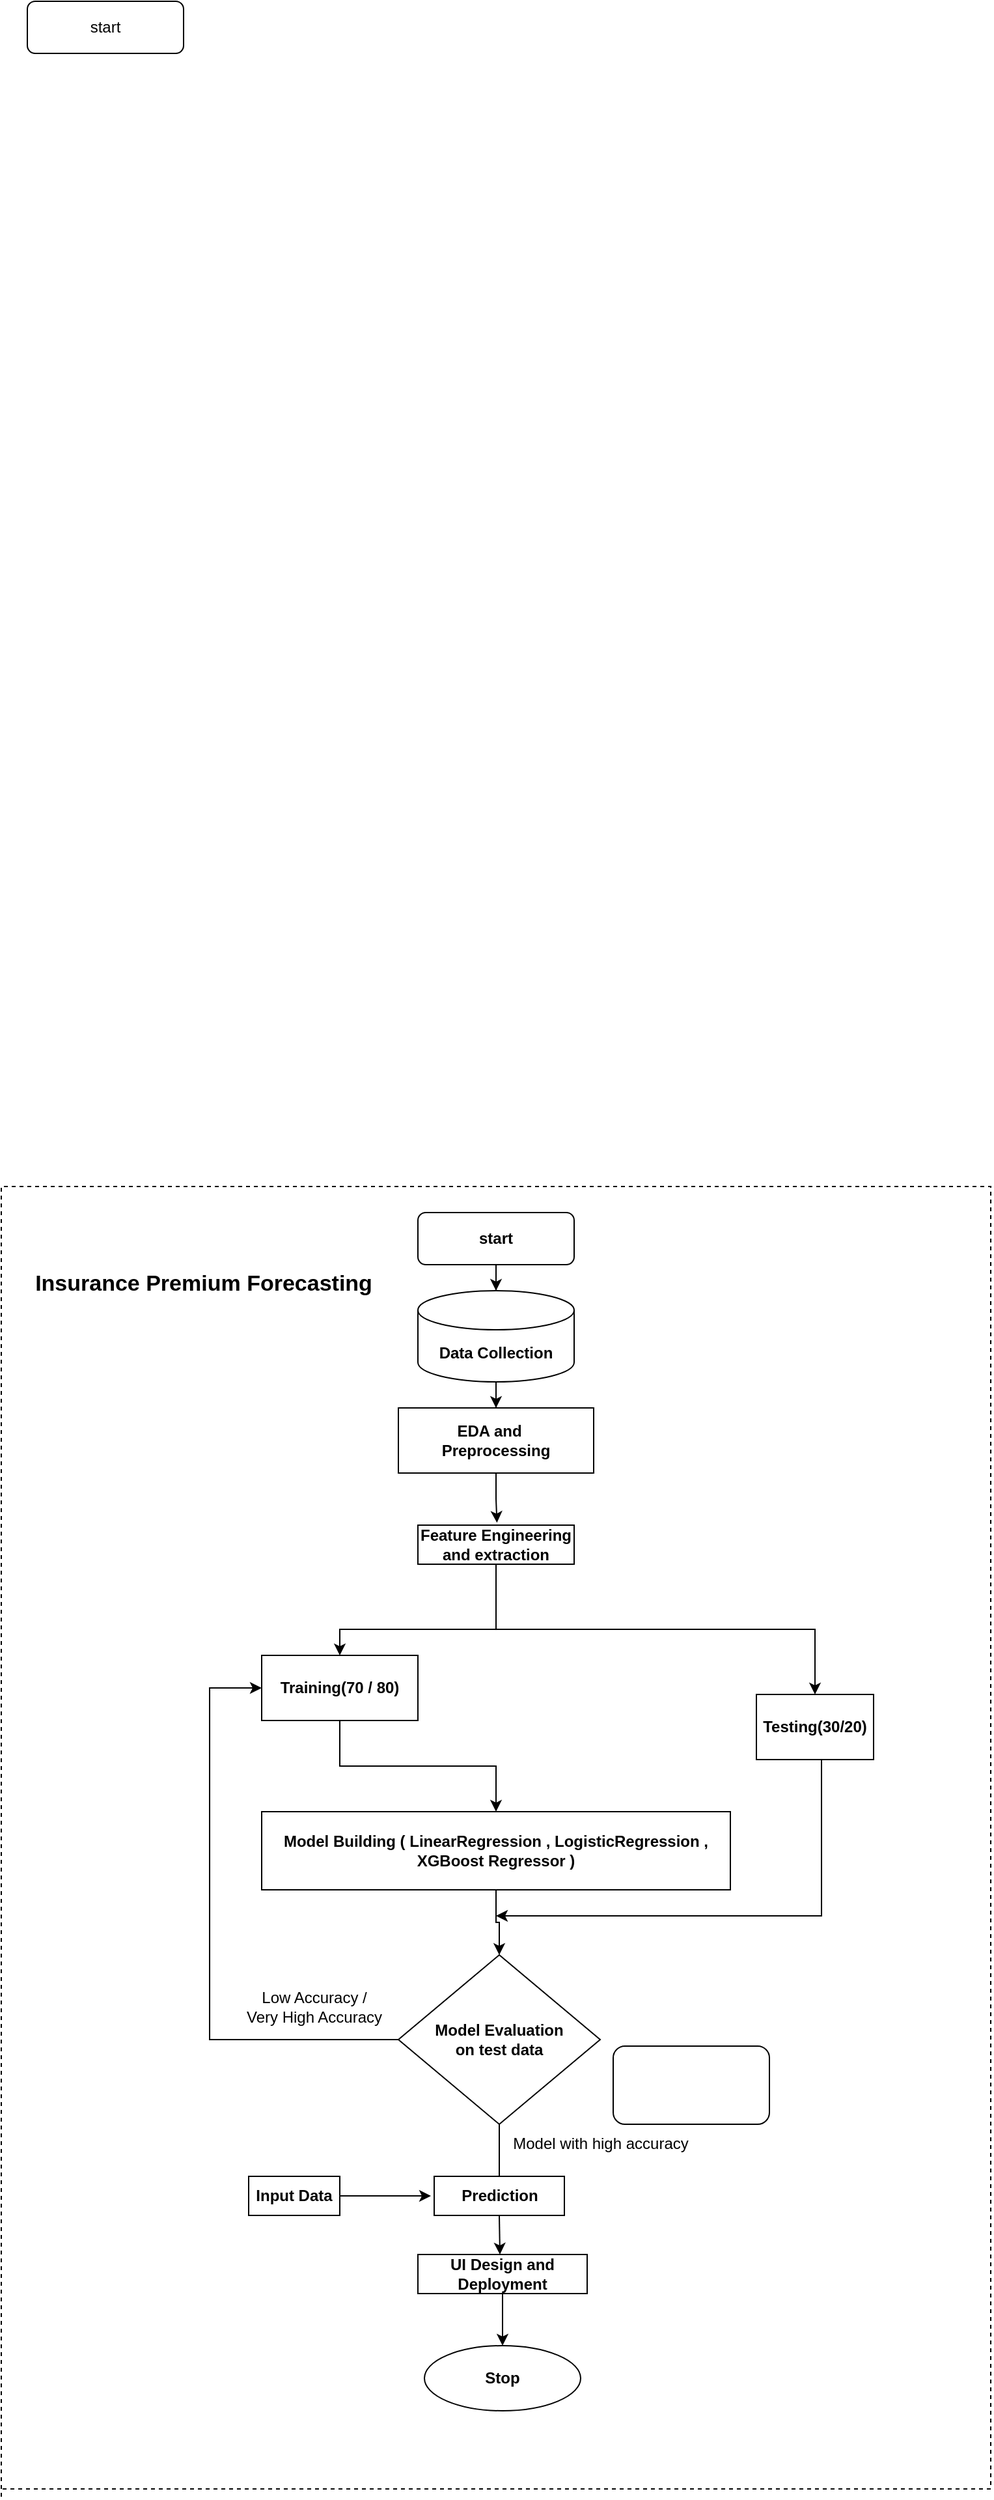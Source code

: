 <mxfile version="22.0.3" type="device">
  <diagram id="C5RBs43oDa-KdzZeNtuy" name="Page-1">
    <mxGraphModel dx="1137" dy="703" grid="1" gridSize="10" guides="1" tooltips="1" connect="1" arrows="1" fold="1" page="1" pageScale="1" pageWidth="827" pageHeight="1169" math="0" shadow="0">
      <root>
        <mxCell id="WIyWlLk6GJQsqaUBKTNV-0" />
        <mxCell id="WIyWlLk6GJQsqaUBKTNV-1" parent="WIyWlLk6GJQsqaUBKTNV-0" />
        <mxCell id="JnTwqojmw0CL8Mj9mbNn-37" value="start" style="rounded=1;whiteSpace=wrap;html=1;fontSize=12;glass=0;strokeWidth=1;shadow=0;" parent="WIyWlLk6GJQsqaUBKTNV-1" vertex="1">
          <mxGeometry x="180" y="10" width="120" height="40" as="geometry" />
        </mxCell>
        <mxCell id="JnTwqojmw0CL8Mj9mbNn-39" value="" style="edgeStyle=orthogonalEdgeStyle;rounded=0;orthogonalLoop=1;jettySize=auto;html=1;fontStyle=1" parent="WIyWlLk6GJQsqaUBKTNV-1" source="JnTwqojmw0CL8Mj9mbNn-40" target="JnTwqojmw0CL8Mj9mbNn-43" edge="1">
          <mxGeometry relative="1" as="geometry" />
        </mxCell>
        <mxCell id="JnTwqojmw0CL8Mj9mbNn-40" value="Data Collection&lt;br&gt;" style="shape=cylinder3;whiteSpace=wrap;html=1;boundedLbl=1;backgroundOutline=1;size=15;fontStyle=1" parent="WIyWlLk6GJQsqaUBKTNV-1" vertex="1">
          <mxGeometry x="480" y="1000" width="120" height="70" as="geometry" />
        </mxCell>
        <mxCell id="JnTwqojmw0CL8Mj9mbNn-41" style="edgeStyle=orthogonalEdgeStyle;rounded=0;orthogonalLoop=1;jettySize=auto;html=1;entryX=0.5;entryY=0;entryDx=0;entryDy=0;fontStyle=1;exitX=0.5;exitY=1;exitDx=0;exitDy=0;" parent="WIyWlLk6GJQsqaUBKTNV-1" source="IKP5gJaBZjSgFD29eXoL-1" target="JnTwqojmw0CL8Mj9mbNn-47" edge="1">
          <mxGeometry relative="1" as="geometry">
            <Array as="points">
              <mxPoint x="540" y="1260" />
              <mxPoint x="785" y="1260" />
            </Array>
            <mxPoint x="590" y="1230" as="sourcePoint" />
          </mxGeometry>
        </mxCell>
        <mxCell id="JnTwqojmw0CL8Mj9mbNn-42" style="edgeStyle=orthogonalEdgeStyle;rounded=0;orthogonalLoop=1;jettySize=auto;html=1;entryX=0.5;entryY=0;entryDx=0;entryDy=0;fontStyle=1" parent="WIyWlLk6GJQsqaUBKTNV-1" target="JnTwqojmw0CL8Mj9mbNn-45" edge="1">
          <mxGeometry relative="1" as="geometry">
            <mxPoint x="540" y="1210" as="sourcePoint" />
            <Array as="points">
              <mxPoint x="540" y="1260" />
              <mxPoint x="420" y="1260" />
            </Array>
          </mxGeometry>
        </mxCell>
        <mxCell id="JnTwqojmw0CL8Mj9mbNn-43" value="EDA and&amp;nbsp; &amp;nbsp;&lt;br&gt;Preprocessing" style="rounded=0;whiteSpace=wrap;html=1;fontStyle=1" parent="WIyWlLk6GJQsqaUBKTNV-1" vertex="1">
          <mxGeometry x="465" y="1090" width="150" height="50" as="geometry" />
        </mxCell>
        <mxCell id="JnTwqojmw0CL8Mj9mbNn-44" style="edgeStyle=orthogonalEdgeStyle;rounded=0;orthogonalLoop=1;jettySize=auto;html=1;entryX=0.5;entryY=0;entryDx=0;entryDy=0;fontStyle=1" parent="WIyWlLk6GJQsqaUBKTNV-1" source="JnTwqojmw0CL8Mj9mbNn-45" target="JnTwqojmw0CL8Mj9mbNn-49" edge="1">
          <mxGeometry relative="1" as="geometry" />
        </mxCell>
        <mxCell id="JnTwqojmw0CL8Mj9mbNn-45" value="Training(70 / 80)&lt;br&gt;" style="rounded=0;whiteSpace=wrap;html=1;fontStyle=1" parent="WIyWlLk6GJQsqaUBKTNV-1" vertex="1">
          <mxGeometry x="360" y="1280" width="120" height="50" as="geometry" />
        </mxCell>
        <mxCell id="JnTwqojmw0CL8Mj9mbNn-46" style="edgeStyle=orthogonalEdgeStyle;rounded=0;orthogonalLoop=1;jettySize=auto;html=1;exitX=0.5;exitY=1;exitDx=0;exitDy=0;fontStyle=1" parent="WIyWlLk6GJQsqaUBKTNV-1" edge="1">
          <mxGeometry relative="1" as="geometry">
            <mxPoint x="540" y="1480" as="targetPoint" />
            <mxPoint x="825" y="1360" as="sourcePoint" />
            <Array as="points">
              <mxPoint x="790" y="1360" />
              <mxPoint x="790" y="1480" />
            </Array>
          </mxGeometry>
        </mxCell>
        <mxCell id="JnTwqojmw0CL8Mj9mbNn-47" value="Testing(30/20)" style="rounded=0;whiteSpace=wrap;html=1;fontStyle=1" parent="WIyWlLk6GJQsqaUBKTNV-1" vertex="1">
          <mxGeometry x="740" y="1310" width="90" height="50" as="geometry" />
        </mxCell>
        <mxCell id="JnTwqojmw0CL8Mj9mbNn-48" style="edgeStyle=orthogonalEdgeStyle;rounded=0;orthogonalLoop=1;jettySize=auto;html=1;entryX=0.5;entryY=0;entryDx=0;entryDy=0;fontStyle=1" parent="WIyWlLk6GJQsqaUBKTNV-1" source="JnTwqojmw0CL8Mj9mbNn-49" target="JnTwqojmw0CL8Mj9mbNn-52" edge="1">
          <mxGeometry relative="1" as="geometry" />
        </mxCell>
        <mxCell id="JnTwqojmw0CL8Mj9mbNn-49" value="Model Building ( LinearRegression , LogisticRegression , XGBoost Regressor )" style="rounded=0;whiteSpace=wrap;html=1;fontStyle=1" parent="WIyWlLk6GJQsqaUBKTNV-1" vertex="1">
          <mxGeometry x="360" y="1400" width="360" height="60" as="geometry" />
        </mxCell>
        <mxCell id="JnTwqojmw0CL8Mj9mbNn-50" style="edgeStyle=orthogonalEdgeStyle;rounded=0;orthogonalLoop=1;jettySize=auto;html=1;entryX=0;entryY=0.5;entryDx=0;entryDy=0;" parent="WIyWlLk6GJQsqaUBKTNV-1" source="JnTwqojmw0CL8Mj9mbNn-52" target="JnTwqojmw0CL8Mj9mbNn-45" edge="1">
          <mxGeometry relative="1" as="geometry">
            <mxPoint x="330" y="1300" as="targetPoint" />
            <Array as="points">
              <mxPoint x="320" y="1575" />
              <mxPoint x="320" y="1305" />
            </Array>
          </mxGeometry>
        </mxCell>
        <mxCell id="JnTwqojmw0CL8Mj9mbNn-51" style="edgeStyle=orthogonalEdgeStyle;rounded=0;orthogonalLoop=1;jettySize=auto;html=1;fontStyle=1" parent="WIyWlLk6GJQsqaUBKTNV-1" source="JnTwqojmw0CL8Mj9mbNn-52" edge="1">
          <mxGeometry relative="1" as="geometry">
            <mxPoint x="542.5" y="1690" as="targetPoint" />
          </mxGeometry>
        </mxCell>
        <mxCell id="JnTwqojmw0CL8Mj9mbNn-52" value="Model Evaluation&lt;br&gt;on test data" style="rhombus;whiteSpace=wrap;html=1;fontStyle=1" parent="WIyWlLk6GJQsqaUBKTNV-1" vertex="1">
          <mxGeometry x="465" y="1510" width="155" height="130" as="geometry" />
        </mxCell>
        <mxCell id="JnTwqojmw0CL8Mj9mbNn-53" value="Low Accuracy / &lt;br&gt;Very High Accuracy" style="text;html=1;align=center;verticalAlign=middle;resizable=0;points=[];autosize=1;strokeColor=none;fillColor=none;dashed=1;" parent="WIyWlLk6GJQsqaUBKTNV-1" vertex="1">
          <mxGeometry x="335" y="1530" width="130" height="40" as="geometry" />
        </mxCell>
        <mxCell id="JnTwqojmw0CL8Mj9mbNn-54" value="&lt;span style=&quot;font-weight: normal;&quot;&gt;Model with high accuracy&lt;/span&gt;" style="text;html=1;align=center;verticalAlign=middle;resizable=0;points=[];autosize=1;strokeColor=none;fillColor=none;fontStyle=1" parent="WIyWlLk6GJQsqaUBKTNV-1" vertex="1">
          <mxGeometry x="540" y="1640" width="160" height="30" as="geometry" />
        </mxCell>
        <mxCell id="JnTwqojmw0CL8Mj9mbNn-55" style="edgeStyle=orthogonalEdgeStyle;rounded=0;orthogonalLoop=1;jettySize=auto;html=1;exitX=0.5;exitY=1;exitDx=0;exitDy=0;fontStyle=1" parent="WIyWlLk6GJQsqaUBKTNV-1" source="JnTwqojmw0CL8Mj9mbNn-56" edge="1">
          <mxGeometry relative="1" as="geometry">
            <mxPoint x="543" y="1740" as="targetPoint" />
          </mxGeometry>
        </mxCell>
        <mxCell id="JnTwqojmw0CL8Mj9mbNn-56" value="Prediction&lt;br&gt;" style="rounded=0;whiteSpace=wrap;html=1;fontStyle=1" parent="WIyWlLk6GJQsqaUBKTNV-1" vertex="1">
          <mxGeometry x="492.5" y="1680" width="100" height="30" as="geometry" />
        </mxCell>
        <mxCell id="JnTwqojmw0CL8Mj9mbNn-57" style="edgeStyle=orthogonalEdgeStyle;rounded=0;orthogonalLoop=1;jettySize=auto;html=1;fontStyle=1" parent="WIyWlLk6GJQsqaUBKTNV-1" source="JnTwqojmw0CL8Mj9mbNn-58" edge="1">
          <mxGeometry relative="1" as="geometry">
            <mxPoint x="490" y="1695" as="targetPoint" />
          </mxGeometry>
        </mxCell>
        <mxCell id="JnTwqojmw0CL8Mj9mbNn-58" value="Input Data&lt;br&gt;" style="rounded=0;whiteSpace=wrap;html=1;fontStyle=1" parent="WIyWlLk6GJQsqaUBKTNV-1" vertex="1">
          <mxGeometry x="350" y="1680" width="70" height="30" as="geometry" />
        </mxCell>
        <mxCell id="JnTwqojmw0CL8Mj9mbNn-59" value="Stop" style="ellipse;whiteSpace=wrap;html=1;fontStyle=1" parent="WIyWlLk6GJQsqaUBKTNV-1" vertex="1">
          <mxGeometry x="485" y="1810" width="120" height="50" as="geometry" />
        </mxCell>
        <mxCell id="JnTwqojmw0CL8Mj9mbNn-60" value="&lt;span&gt;start&lt;/span&gt;" style="rounded=1;whiteSpace=wrap;html=1;fontSize=12;glass=0;strokeWidth=1;shadow=0;fontStyle=1" parent="WIyWlLk6GJQsqaUBKTNV-1" vertex="1">
          <mxGeometry x="480" y="940" width="120" height="40" as="geometry" />
        </mxCell>
        <mxCell id="t7njnNO2K516ghBHsvui-0" value="&lt;b style=&quot;font-size: 17px;&quot;&gt;Insurance Premium &lt;font style=&quot;font-size: 17px;&quot;&gt;Forecasting&lt;/font&gt;&lt;/b&gt;" style="text;html=1;align=center;verticalAlign=middle;resizable=0;points=[];autosize=1;strokeColor=none;fillColor=none;" parent="WIyWlLk6GJQsqaUBKTNV-1" vertex="1">
          <mxGeometry x="175" y="980" width="280" height="30" as="geometry" />
        </mxCell>
        <mxCell id="Hf4ReFA2gb87XtWvYdtD-1" value="" style="edgeStyle=orthogonalEdgeStyle;rounded=0;orthogonalLoop=1;jettySize=auto;html=1;fontStyle=1" parent="WIyWlLk6GJQsqaUBKTNV-1" source="Hf4ReFA2gb87XtWvYdtD-0" target="JnTwqojmw0CL8Mj9mbNn-59" edge="1">
          <mxGeometry relative="1" as="geometry" />
        </mxCell>
        <mxCell id="Hf4ReFA2gb87XtWvYdtD-0" value="UI Design and Deployment" style="rounded=0;whiteSpace=wrap;html=1;fontStyle=1" parent="WIyWlLk6GJQsqaUBKTNV-1" vertex="1">
          <mxGeometry x="480" y="1740" width="130" height="30" as="geometry" />
        </mxCell>
        <mxCell id="Hf4ReFA2gb87XtWvYdtD-3" value="" style="rounded=1;whiteSpace=wrap;html=1;" parent="WIyWlLk6GJQsqaUBKTNV-1" vertex="1">
          <mxGeometry x="630" y="1580" width="120" height="60" as="geometry" />
        </mxCell>
        <mxCell id="Hf4ReFA2gb87XtWvYdtD-5" value="" style="endArrow=none;dashed=1;html=1;rounded=0;fontStyle=1" parent="WIyWlLk6GJQsqaUBKTNV-1" edge="1">
          <mxGeometry width="50" height="50" relative="1" as="geometry">
            <mxPoint x="160" y="1926" as="sourcePoint" />
            <mxPoint x="160" y="1920" as="targetPoint" />
            <Array as="points">
              <mxPoint x="160" y="920" />
              <mxPoint x="340" y="920" />
              <mxPoint x="920" y="920" />
              <mxPoint x="920" y="1920" />
            </Array>
          </mxGeometry>
        </mxCell>
        <mxCell id="IKP5gJaBZjSgFD29eXoL-0" style="edgeStyle=orthogonalEdgeStyle;rounded=0;orthogonalLoop=1;jettySize=auto;html=1;entryX=0.5;entryY=0;entryDx=0;entryDy=0;entryPerimeter=0;" edge="1" parent="WIyWlLk6GJQsqaUBKTNV-1" source="JnTwqojmw0CL8Mj9mbNn-60" target="JnTwqojmw0CL8Mj9mbNn-40">
          <mxGeometry relative="1" as="geometry" />
        </mxCell>
        <mxCell id="IKP5gJaBZjSgFD29eXoL-1" value="Feature Engineering and extraction" style="rounded=0;whiteSpace=wrap;html=1;fontStyle=1" vertex="1" parent="WIyWlLk6GJQsqaUBKTNV-1">
          <mxGeometry x="480" y="1180" width="120" height="30" as="geometry" />
        </mxCell>
        <mxCell id="IKP5gJaBZjSgFD29eXoL-2" style="edgeStyle=orthogonalEdgeStyle;rounded=0;orthogonalLoop=1;jettySize=auto;html=1;entryX=0.506;entryY=-0.061;entryDx=0;entryDy=0;entryPerimeter=0;" edge="1" parent="WIyWlLk6GJQsqaUBKTNV-1" source="JnTwqojmw0CL8Mj9mbNn-43" target="IKP5gJaBZjSgFD29eXoL-1">
          <mxGeometry relative="1" as="geometry" />
        </mxCell>
      </root>
    </mxGraphModel>
  </diagram>
</mxfile>
